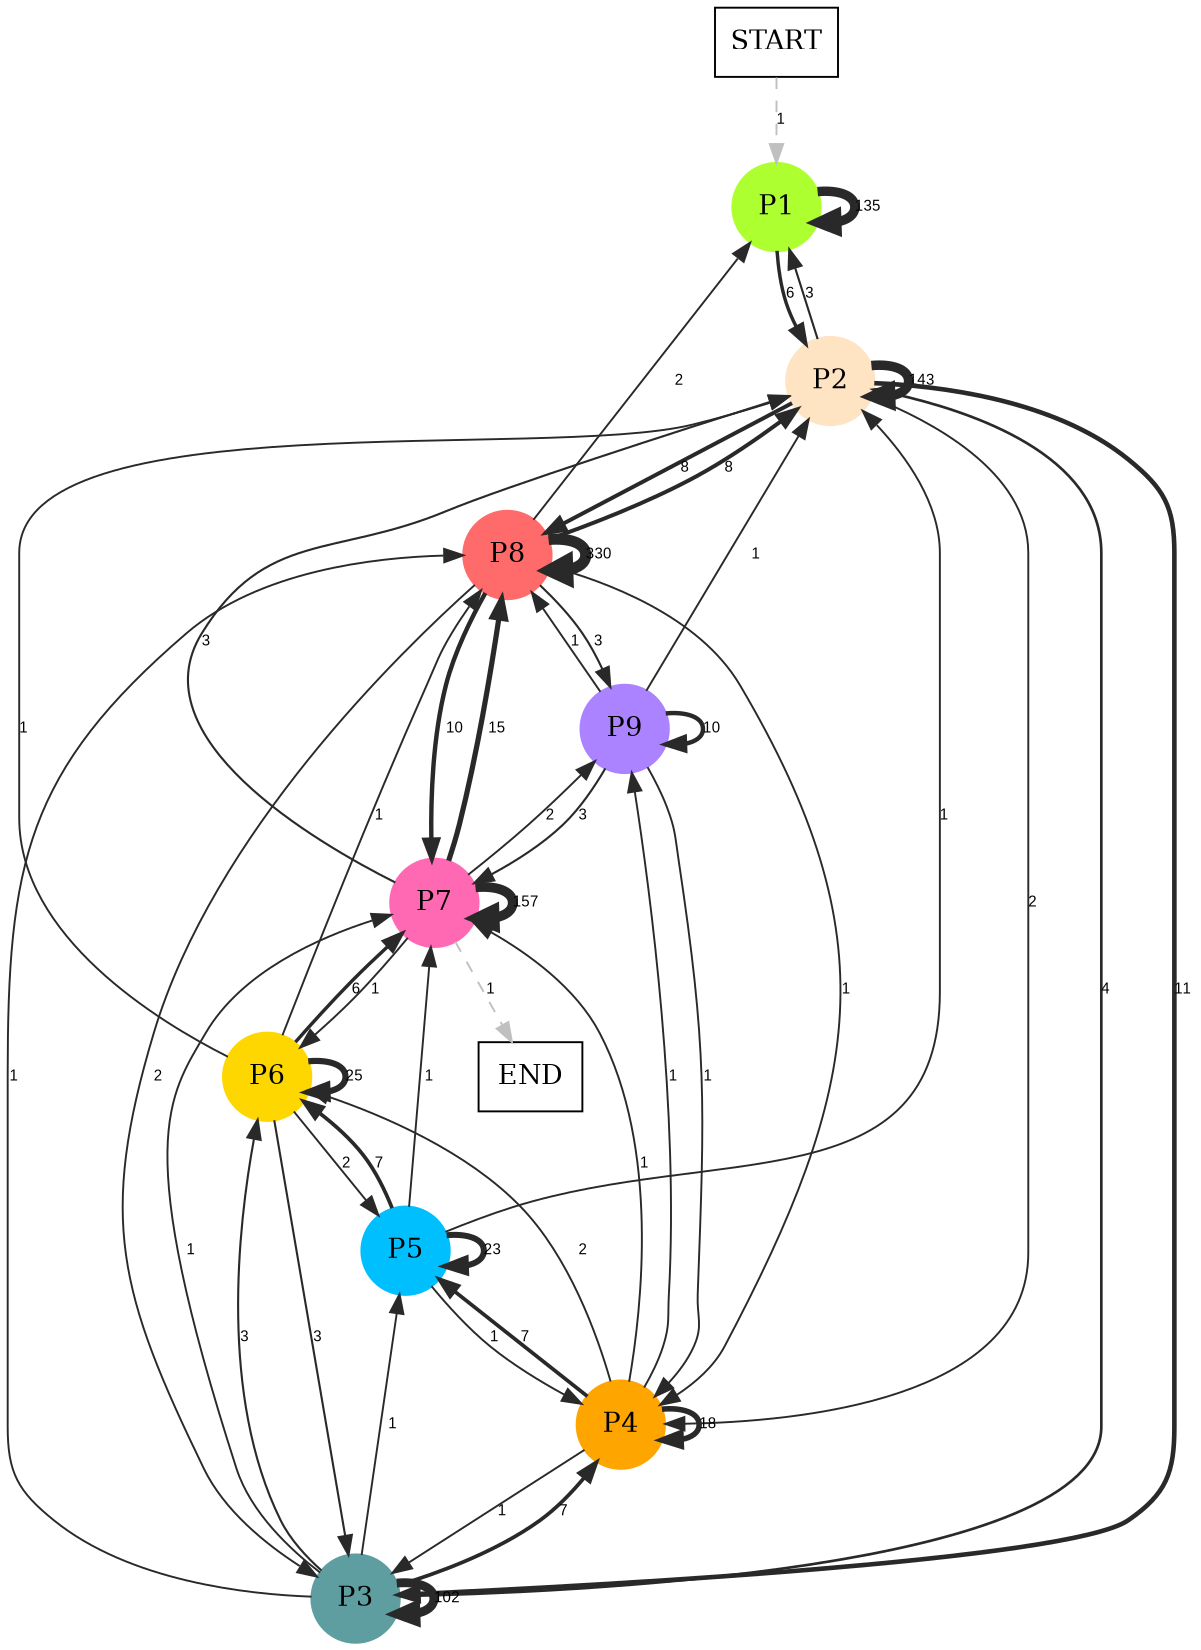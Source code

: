 digraph graphname {
	dpi = 150
	size="16,11!";
	margin = 0;
"P1" [shape=circle, color=greenyellow, style=filled]"P2" [shape=circle, color=bisque, style=filled]"P3" [shape=circle, color=cadetblue, style=filled]"P4" [shape=circle, color=orange, style=filled]"P5" [shape=circle, color=deepskyblue, style=filled]"P6" [shape=circle, color=gold, style=filled]"P8" [shape=circle, color=indianred1, style=filled]"P7" [shape=circle, color=hotpink, style=filled]"P9" [shape=circle, color=mediumpurple1, style=filled]"START" [shape=box, fillcolor=white, style=filled, color=black]"END" [shape=box, fillcolor=white, style=filled, color=black]"P1" -> "P1" [ color=grey16 penwidth = "4.90527477843843"label ="135" labelfloat=false fontname="Arial" fontsize=8]
"P1" -> "P2" [ color=grey16 penwidth = "1.791759469228055"label ="6" labelfloat=false fontname="Arial" fontsize=8]
"P2" -> "P1" [ color=grey16 penwidth = "1.0986122886681098"label ="3" labelfloat=false fontname="Arial" fontsize=8]
"P2" -> "P2" [ color=grey16 penwidth = "4.962844630259907"label ="143" labelfloat=false fontname="Arial" fontsize=8]
"P2" -> "P3" [ color=grey16 penwidth = "2.3978952727983707"label ="11" labelfloat=false fontname="Arial" fontsize=8]
"P2" -> "P4" [ color=grey16 penwidth = "1"label ="2" labelfloat=false fontname="Arial" fontsize=8]
"P2" -> "P8" [ color=grey16 penwidth = "2.0794415416798357"label ="8" labelfloat=false fontname="Arial" fontsize=8]
"P3" -> "P2" [ color=grey16 penwidth = "1.3862943611198906"label ="4" labelfloat=false fontname="Arial" fontsize=8]
"P3" -> "P3" [ color=grey16 penwidth = "4.624972813284271"label ="102" labelfloat=false fontname="Arial" fontsize=8]
"P3" -> "P4" [ color=grey16 penwidth = "1.9459101490553132"label ="7" labelfloat=false fontname="Arial" fontsize=8]
"P3" -> "P5" [ color=grey16 penwidth = "1"label ="1" labelfloat=false fontname="Arial" fontsize=8]
"P3" -> "P6" [ color=grey16 penwidth = "1.0986122886681098"label ="3" labelfloat=false fontname="Arial" fontsize=8]
"P3" -> "P8" [ color=grey16 penwidth = "1"label ="1" labelfloat=false fontname="Arial" fontsize=8]
"P3" -> "P7" [ color=grey16 penwidth = "1"label ="1" labelfloat=false fontname="Arial" fontsize=8]
"P4" -> "P3" [ color=grey16 penwidth = "1"label ="1" labelfloat=false fontname="Arial" fontsize=8]
"P4" -> "P4" [ color=grey16 penwidth = "2.8903717578961645"label ="18" labelfloat=false fontname="Arial" fontsize=8]
"P4" -> "P5" [ color=grey16 penwidth = "1.9459101490553132"label ="7" labelfloat=false fontname="Arial" fontsize=8]
"P4" -> "P6" [ color=grey16 penwidth = "1"label ="2" labelfloat=false fontname="Arial" fontsize=8]
"P4" -> "P7" [ color=grey16 penwidth = "1"label ="1" labelfloat=false fontname="Arial" fontsize=8]
"P4" -> "P9" [ color=grey16 penwidth = "1"label ="1" labelfloat=false fontname="Arial" fontsize=8]
"P5" -> "P2" [ color=grey16 penwidth = "1"label ="1" labelfloat=false fontname="Arial" fontsize=8]
"P5" -> "P4" [ color=grey16 penwidth = "1"label ="1" labelfloat=false fontname="Arial" fontsize=8]
"P5" -> "P5" [ color=grey16 penwidth = "3.1354942159291497"label ="23" labelfloat=false fontname="Arial" fontsize=8]
"P5" -> "P6" [ color=grey16 penwidth = "1.9459101490553132"label ="7" labelfloat=false fontname="Arial" fontsize=8]
"P5" -> "P7" [ color=grey16 penwidth = "1"label ="1" labelfloat=false fontname="Arial" fontsize=8]
"P6" -> "P2" [ color=grey16 penwidth = "1"label ="1" labelfloat=false fontname="Arial" fontsize=8]
"P6" -> "P3" [ color=grey16 penwidth = "1.0986122886681098"label ="3" labelfloat=false fontname="Arial" fontsize=8]
"P6" -> "P5" [ color=grey16 penwidth = "1"label ="2" labelfloat=false fontname="Arial" fontsize=8]
"P6" -> "P6" [ color=grey16 penwidth = "3.2188758248682006"label ="25" labelfloat=false fontname="Arial" fontsize=8]
"P6" -> "P8" [ color=grey16 penwidth = "1"label ="1" labelfloat=false fontname="Arial" fontsize=8]
"P6" -> "P7" [ color=grey16 penwidth = "1.791759469228055"label ="6" labelfloat=false fontname="Arial" fontsize=8]
"P8" -> "P1" [ color=grey16 penwidth = "1"label ="2" labelfloat=false fontname="Arial" fontsize=8]
"P8" -> "P2" [ color=grey16 penwidth = "2.0794415416798357"label ="8" labelfloat=false fontname="Arial" fontsize=8]
"P8" -> "P3" [ color=grey16 penwidth = "1"label ="2" labelfloat=false fontname="Arial" fontsize=8]
"P8" -> "P4" [ color=grey16 penwidth = "1"label ="1" labelfloat=false fontname="Arial" fontsize=8]
"P8" -> "P8" [ color=grey16 penwidth = "5.799092654460526"label ="330" labelfloat=false fontname="Arial" fontsize=8]
"P8" -> "P7" [ color=grey16 penwidth = "2.302585092994046"label ="10" labelfloat=false fontname="Arial" fontsize=8]
"P8" -> "P9" [ color=grey16 penwidth = "1.0986122886681098"label ="3" labelfloat=false fontname="Arial" fontsize=8]
"P7" -> "P2" [ color=grey16 penwidth = "1.0986122886681098"label ="3" labelfloat=false fontname="Arial" fontsize=8]
"P7" -> "P6" [ color=grey16 penwidth = "1"label ="1" labelfloat=false fontname="Arial" fontsize=8]
"P7" -> "P8" [ color=grey16 penwidth = "2.70805020110221"label ="15" labelfloat=false fontname="Arial" fontsize=8]
"P7" -> "P7" [ color=grey16 penwidth = "5.056245805348308"label ="157" labelfloat=false fontname="Arial" fontsize=8]
"P7" -> "P9" [ color=grey16 penwidth = "1"label ="2" labelfloat=false fontname="Arial" fontsize=8]
"P7" -> "END" [ style = dashed color=grey label ="1" labelfloat=false fontname="Arial" fontsize=8]
"P9" -> "P2" [ color=grey16 penwidth = "1"label ="1" labelfloat=false fontname="Arial" fontsize=8]
"P9" -> "P4" [ color=grey16 penwidth = "1"label ="1" labelfloat=false fontname="Arial" fontsize=8]
"P9" -> "P8" [ color=grey16 penwidth = "1"label ="1" labelfloat=false fontname="Arial" fontsize=8]
"P9" -> "P7" [ color=grey16 penwidth = "1.0986122886681098"label ="3" labelfloat=false fontname="Arial" fontsize=8]
"P9" -> "P9" [ color=grey16 penwidth = "2.302585092994046"label ="10" labelfloat=false fontname="Arial" fontsize=8]
"START" -> "P1" [ style = dashed color=grey label ="1" labelfloat=false fontname="Arial" fontsize=8]
}